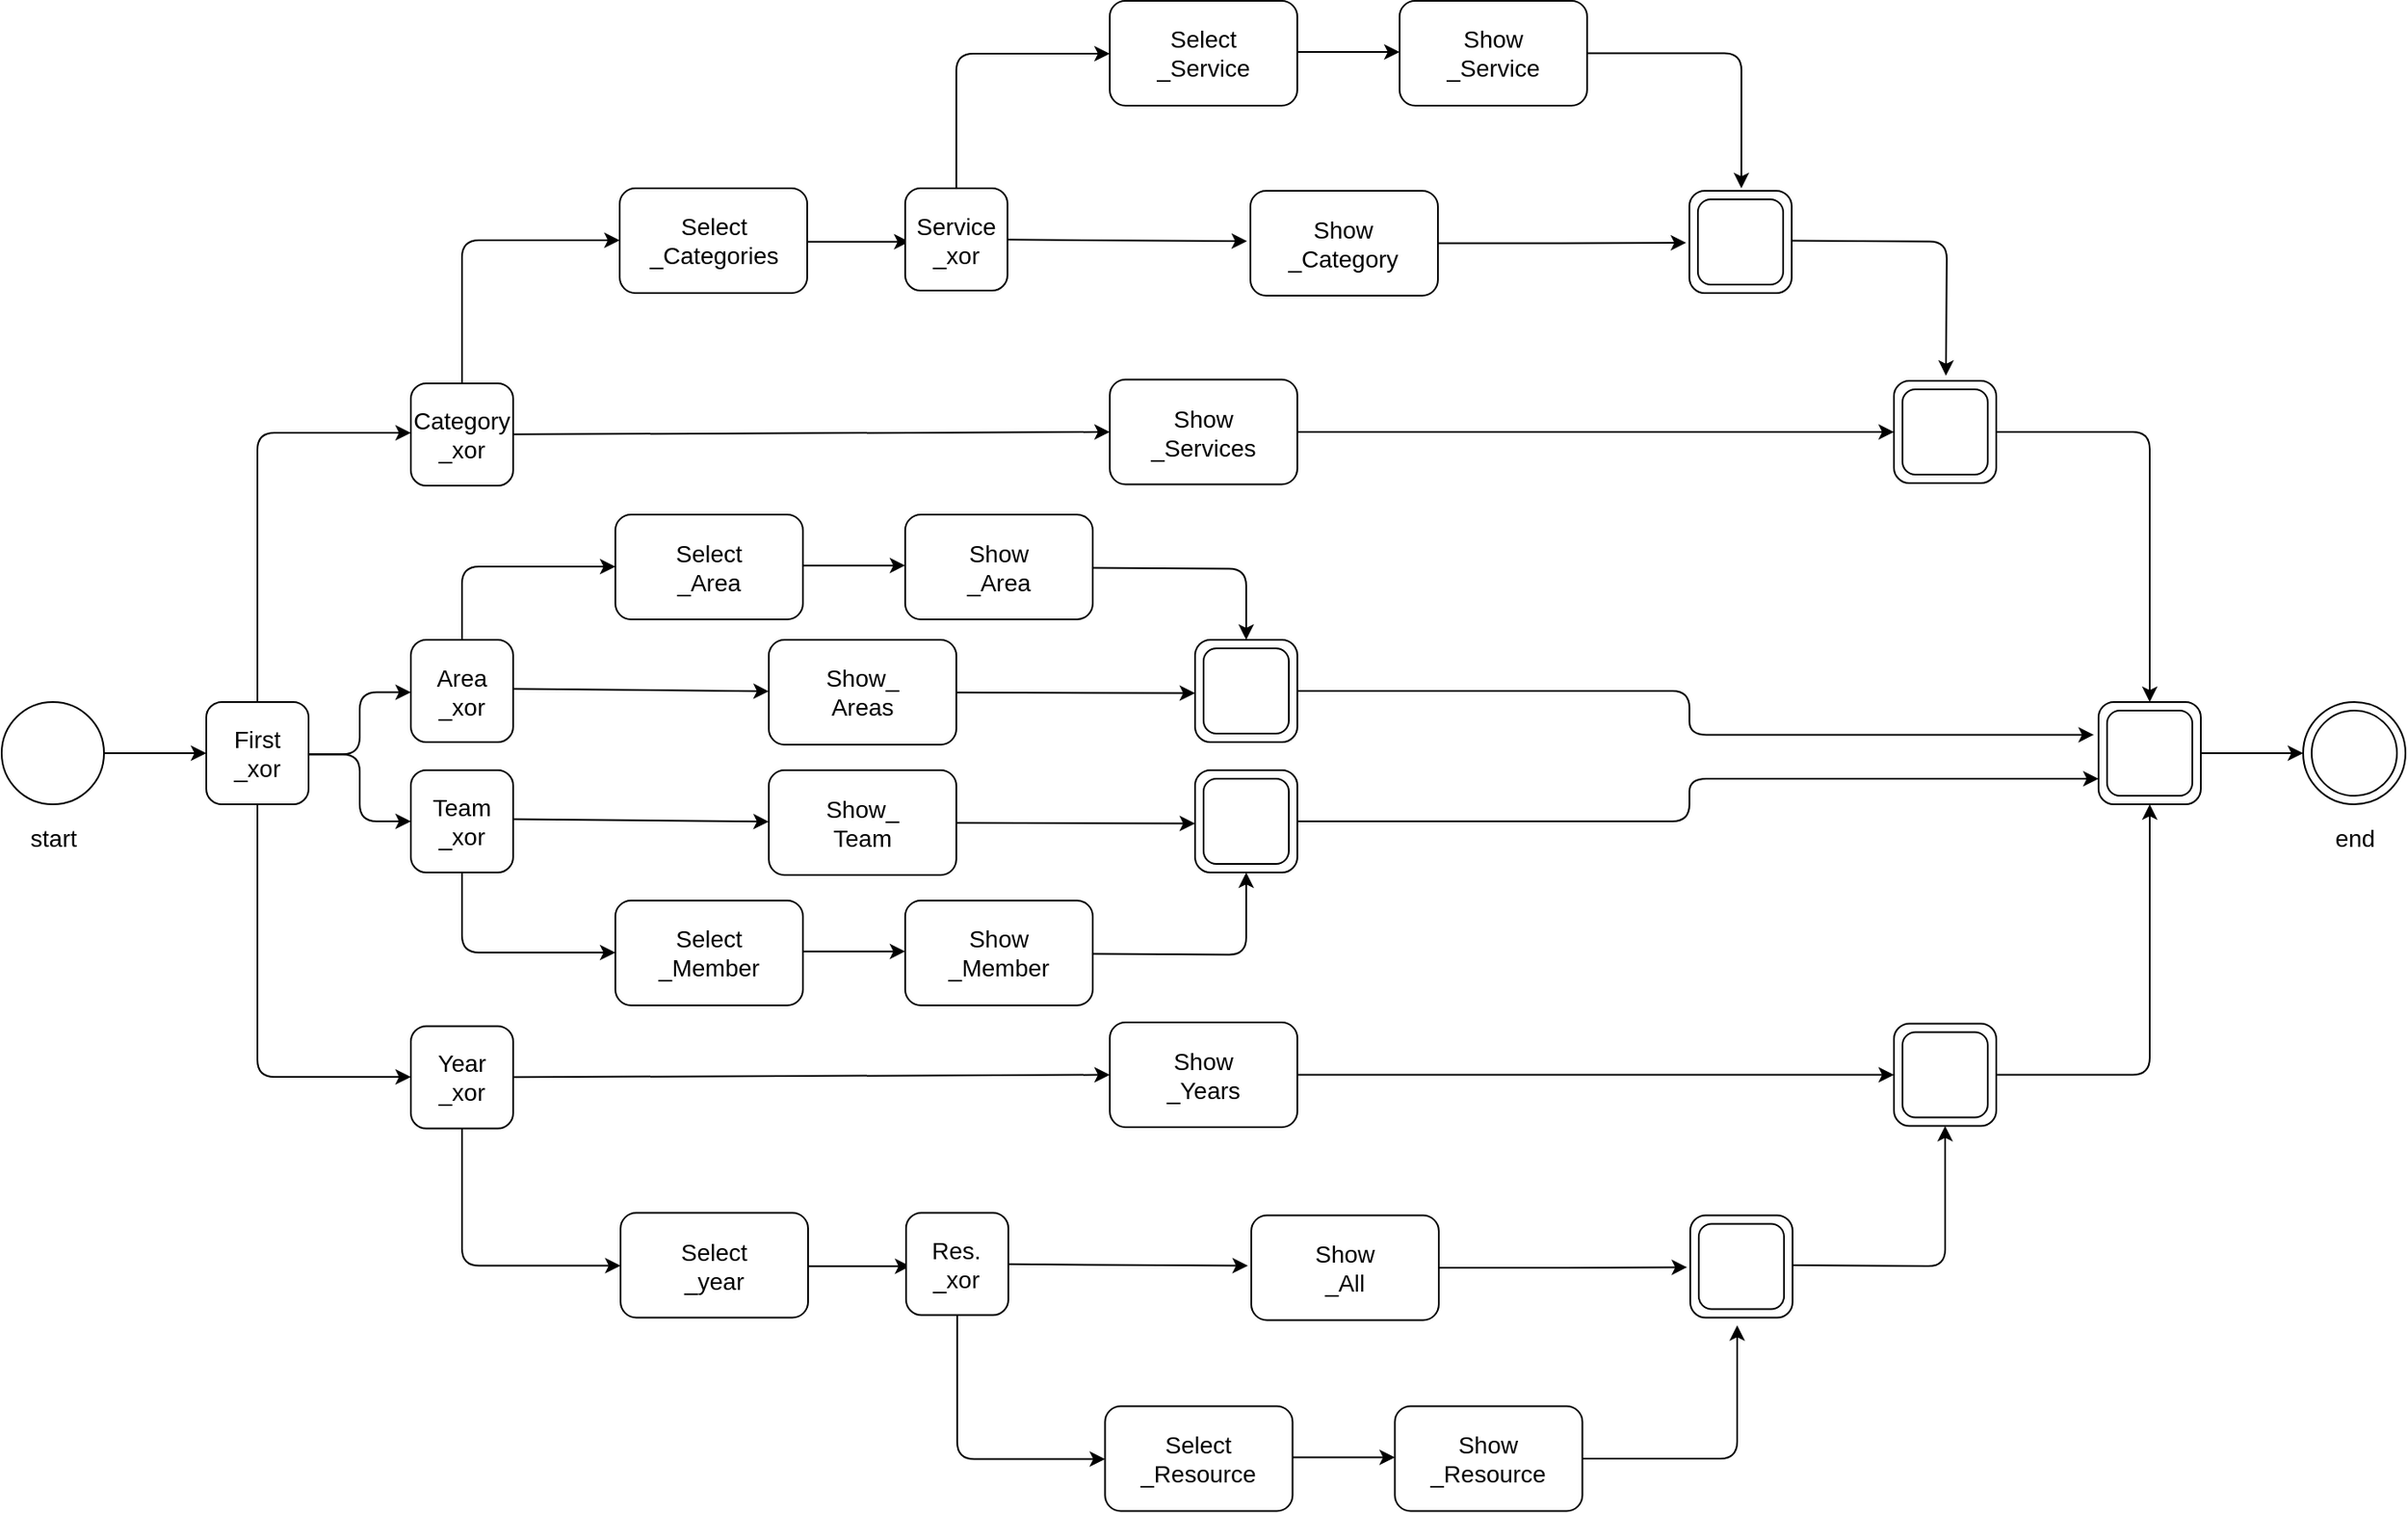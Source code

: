 <mxfile version="14.6.13" type="device"><diagram id="e-BvrgU7zncoKkRu1AB2" name="Page-1"><mxGraphModel dx="2212" dy="2813" grid="1" gridSize="10" guides="1" tooltips="1" connect="1" arrows="1" fold="1" page="1" pageScale="1" pageWidth="827" pageHeight="1169" math="0" shadow="0"><root><mxCell id="0"/><mxCell id="1" parent="0"/><mxCell id="Hn0nb4bmlXNEu8OrjTNt-47" value="" style="group;fontSize=14;" vertex="1" connectable="0" parent="1"><mxGeometry x="1079.97" y="-100" width="60" height="60" as="geometry"/></mxCell><mxCell id="Hn0nb4bmlXNEu8OrjTNt-48" value="" style="rounded=1;whiteSpace=wrap;html=1;" vertex="1" parent="Hn0nb4bmlXNEu8OrjTNt-47"><mxGeometry width="60" height="60" as="geometry"/></mxCell><mxCell id="Hn0nb4bmlXNEu8OrjTNt-49" value="" style="rounded=1;whiteSpace=wrap;html=1;" vertex="1" parent="Hn0nb4bmlXNEu8OrjTNt-47"><mxGeometry x="5" y="5" width="50" height="50" as="geometry"/></mxCell><mxCell id="Hn0nb4bmlXNEu8OrjTNt-4" style="edgeStyle=orthogonalEdgeStyle;rounded=0;orthogonalLoop=1;jettySize=auto;html=1;fontSize=14;" edge="1" parent="1" source="Hn0nb4bmlXNEu8OrjTNt-1" target="Hn0nb4bmlXNEu8OrjTNt-3"><mxGeometry relative="1" as="geometry"/></mxCell><mxCell id="Hn0nb4bmlXNEu8OrjTNt-1" value="" style="ellipse;whiteSpace=wrap;html=1;aspect=fixed;" vertex="1" parent="1"><mxGeometry x="90" y="200" width="60" height="60" as="geometry"/></mxCell><mxCell id="Hn0nb4bmlXNEu8OrjTNt-2" value="start" style="text;html=1;align=center;verticalAlign=middle;resizable=0;points=[];autosize=1;strokeColor=none;fontSize=14;" vertex="1" parent="1"><mxGeometry x="100" y="270" width="40" height="20" as="geometry"/></mxCell><mxCell id="Hn0nb4bmlXNEu8OrjTNt-17" style="endArrow=classic;html=1;fontFamily=Helvetica;fontSize=14;fontColor=#000000;align=center;strokeColor=#000000;edgeStyle=elbowEdgeStyle;elbow=vertical;entryX=0;entryY=0.5;entryDx=0;entryDy=0;" edge="1" parent="1"><mxGeometry relative="1" as="geometry"><mxPoint x="240" y="200" as="sourcePoint"/><mxPoint x="330.0" y="42.25" as="targetPoint"/><Array as="points"><mxPoint x="280" y="42"/><mxPoint x="240" y="90"/></Array></mxGeometry></mxCell><mxCell id="Hn0nb4bmlXNEu8OrjTNt-3" value="First&lt;br&gt;_xor" style="rounded=1;whiteSpace=wrap;html=1;fontSize=14;" vertex="1" parent="1"><mxGeometry x="210" y="200" width="60" height="60" as="geometry"/></mxCell><mxCell id="Hn0nb4bmlXNEu8OrjTNt-24" style="endArrow=classic;html=1;fontFamily=Helvetica;fontSize=14;fontColor=#000000;align=center;strokeColor=#000000;edgeStyle=elbowEdgeStyle;" edge="1" parent="1"><mxGeometry relative="1" as="geometry"><mxPoint x="270" y="230.61" as="sourcePoint"/><mxPoint x="330" y="194.25" as="targetPoint"/></mxGeometry></mxCell><mxCell id="Hn0nb4bmlXNEu8OrjTNt-25" value="Area&lt;br&gt;_xor" style="rounded=1;whiteSpace=wrap;html=1;fontSize=14;" vertex="1" parent="1"><mxGeometry x="330" y="163.5" width="60" height="60" as="geometry"/></mxCell><mxCell id="Hn0nb4bmlXNEu8OrjTNt-26" value="Select&lt;br&gt;_Area" style="rounded=1;whiteSpace=wrap;html=1;fontSize=14;" vertex="1" parent="1"><mxGeometry x="449.97" y="90" width="110" height="61.5" as="geometry"/></mxCell><mxCell id="Hn0nb4bmlXNEu8OrjTNt-28" style="endArrow=classic;html=1;fontFamily=Helvetica;fontSize=14;fontColor=#000000;align=center;strokeColor=#000000;edgeStyle=elbowEdgeStyle;elbow=vertical;entryX=0;entryY=0.5;entryDx=0;entryDy=0;exitX=0.5;exitY=0;exitDx=0;exitDy=0;" edge="1" parent="1" source="Hn0nb4bmlXNEu8OrjTNt-25" target="Hn0nb4bmlXNEu8OrjTNt-26"><mxGeometry relative="1" as="geometry"><mxPoint x="359.97" y="153.5" as="sourcePoint"/><mxPoint x="449.97" y="72.75" as="targetPoint"/><Array as="points"><mxPoint x="409.97" y="120.5"/><mxPoint x="409.97" y="144.5"/></Array></mxGeometry></mxCell><mxCell id="Hn0nb4bmlXNEu8OrjTNt-35" value="Select&lt;br&gt;_Categories" style="rounded=1;whiteSpace=wrap;html=1;fontSize=14;" vertex="1" parent="1"><mxGeometry x="452.5" y="-101.5" width="110" height="61.5" as="geometry"/></mxCell><mxCell id="Hn0nb4bmlXNEu8OrjTNt-37" style="edgeStyle=orthogonalEdgeStyle;rounded=0;orthogonalLoop=1;jettySize=auto;html=1;fontSize=14;" edge="1" parent="1"><mxGeometry relative="1" as="geometry"><mxPoint x="562.5" y="-70.14" as="sourcePoint"/><mxPoint x="622.5" y="-70.14" as="targetPoint"/></mxGeometry></mxCell><mxCell id="Hn0nb4bmlXNEu8OrjTNt-57" style="endArrow=classic;html=1;fontFamily=Helvetica;fontSize=14;fontColor=#000000;align=center;strokeColor=#000000;entryX=0;entryY=0.5;entryDx=0;entryDy=0;startArrow=none;" edge="1" parent="1" source="Hn0nb4bmlXNEu8OrjTNt-92" target="Hn0nb4bmlXNEu8OrjTNt-53"><mxGeometry relative="1" as="geometry"/></mxCell><mxCell id="Hn0nb4bmlXNEu8OrjTNt-38" value="Category&lt;br&gt;_xor" style="rounded=1;whiteSpace=wrap;html=1;fontSize=14;" vertex="1" parent="1"><mxGeometry x="330" y="13" width="60" height="60" as="geometry"/></mxCell><mxCell id="Hn0nb4bmlXNEu8OrjTNt-40" style="endArrow=classic;html=1;fontFamily=Helvetica;fontSize=14;fontColor=#000000;align=center;strokeColor=#000000;edgeStyle=elbowEdgeStyle;elbow=vertical;entryX=0;entryY=0.5;entryDx=0;entryDy=0;" edge="1" parent="1" target="Hn0nb4bmlXNEu8OrjTNt-35"><mxGeometry relative="1" as="geometry"><mxPoint x="360" y="13" as="sourcePoint"/><mxPoint x="440" y="-19" as="targetPoint"/><Array as="points"><mxPoint x="410" y="-71"/><mxPoint x="400" y="-19"/><mxPoint x="400" y="-46"/><mxPoint x="360" y="-97"/></Array></mxGeometry></mxCell><mxCell id="Hn0nb4bmlXNEu8OrjTNt-41" value="Select&lt;br&gt;_Service" style="rounded=1;whiteSpace=wrap;html=1;fontSize=14;" vertex="1" parent="1"><mxGeometry x="739.97" y="-211.5" width="110" height="61.5" as="geometry"/></mxCell><mxCell id="Hn0nb4bmlXNEu8OrjTNt-51" style="endArrow=classic;html=1;fontFamily=Helvetica;fontSize=14;fontColor=#000000;align=center;strokeColor=#000000;edgeStyle=orthogonalEdgeStyle;elbow=vertical;" edge="1" parent="1" source="Hn0nb4bmlXNEu8OrjTNt-42"><mxGeometry relative="1" as="geometry"><mxPoint x="1110.47" y="-101.5" as="targetPoint"/><Array as="points"><mxPoint x="1110.47" y="-180.5"/></Array></mxGeometry></mxCell><mxCell id="Hn0nb4bmlXNEu8OrjTNt-42" value="Show&lt;br&gt;_Service" style="rounded=1;whiteSpace=wrap;html=1;fontSize=14;" vertex="1" parent="1"><mxGeometry x="909.97" y="-211.5" width="110" height="61.5" as="geometry"/></mxCell><mxCell id="Hn0nb4bmlXNEu8OrjTNt-43" style="edgeStyle=orthogonalEdgeStyle;rounded=0;orthogonalLoop=1;jettySize=auto;html=1;fontSize=14;" edge="1" parent="1"><mxGeometry relative="1" as="geometry"><mxPoint x="849.97" y="-181.5" as="sourcePoint"/><mxPoint x="909.97" y="-181.5" as="targetPoint"/></mxGeometry></mxCell><mxCell id="Hn0nb4bmlXNEu8OrjTNt-45" style="endArrow=classic;html=1;fontFamily=Helvetica;fontSize=14;fontColor=#000000;align=center;strokeColor=#000000;edgeStyle=elbowEdgeStyle;elbow=vertical;entryX=0;entryY=0.5;entryDx=0;entryDy=0;exitX=0.5;exitY=0;exitDx=0;exitDy=0;" edge="1" parent="1" target="Hn0nb4bmlXNEu8OrjTNt-41" source="Hn0nb4bmlXNEu8OrjTNt-44"><mxGeometry relative="1" as="geometry"><mxPoint x="649.97" y="-148.5" as="sourcePoint"/><mxPoint x="729.97" y="-180.5" as="targetPoint"/><Array as="points"><mxPoint x="669.97" y="-180.5"/><mxPoint x="679.97" y="-180.5"/><mxPoint x="689.97" y="-180.5"/><mxPoint x="689.97" y="-207.5"/><mxPoint x="649.97" y="-258.5"/></Array></mxGeometry></mxCell><mxCell id="Hn0nb4bmlXNEu8OrjTNt-60" style="curved=1;endArrow=classic;html=1;fontFamily=Helvetica;fontSize=14;fontColor=#000000;align=center;strokeColor=#000000;entryX=-0.018;entryY=0.48;entryDx=0;entryDy=0;entryPerimeter=0;" edge="1" parent="1" source="Hn0nb4bmlXNEu8OrjTNt-44" target="Hn0nb4bmlXNEu8OrjTNt-94"><mxGeometry relative="1" as="geometry"/></mxCell><mxCell id="Hn0nb4bmlXNEu8OrjTNt-44" value="Service&lt;br&gt;_xor" style="rounded=1;whiteSpace=wrap;html=1;fontSize=14;" vertex="1" parent="1"><mxGeometry x="619.97" y="-101.5" width="60" height="60" as="geometry"/></mxCell><mxCell id="Hn0nb4bmlXNEu8OrjTNt-52" value="" style="group;fontSize=14;" vertex="1" connectable="0" parent="1"><mxGeometry x="1199.97" y="11.5" width="60" height="60" as="geometry"/></mxCell><mxCell id="Hn0nb4bmlXNEu8OrjTNt-53" value="" style="rounded=1;whiteSpace=wrap;html=1;" vertex="1" parent="Hn0nb4bmlXNEu8OrjTNt-52"><mxGeometry width="60" height="60" as="geometry"/></mxCell><mxCell id="Hn0nb4bmlXNEu8OrjTNt-54" value="" style="rounded=1;whiteSpace=wrap;html=1;" vertex="1" parent="Hn0nb4bmlXNEu8OrjTNt-52"><mxGeometry x="5" y="5" width="50" height="50" as="geometry"/></mxCell><mxCell id="Hn0nb4bmlXNEu8OrjTNt-56" style="endArrow=classic;html=1;fontFamily=Helvetica;fontSize=14;fontColor=#000000;align=center;strokeColor=#000000;edgeStyle=orthogonalEdgeStyle;elbow=vertical;" edge="1" parent="1"><mxGeometry relative="1" as="geometry"><mxPoint x="1139.97" y="-70.7" as="sourcePoint"/><mxPoint x="1230.47" y="8.5" as="targetPoint"/></mxGeometry></mxCell><mxCell id="Hn0nb4bmlXNEu8OrjTNt-61" value="Show&lt;br&gt;_Area" style="rounded=1;whiteSpace=wrap;html=1;fontSize=14;" vertex="1" parent="1"><mxGeometry x="619.97" y="90" width="110" height="61.5" as="geometry"/></mxCell><mxCell id="Hn0nb4bmlXNEu8OrjTNt-62" style="edgeStyle=orthogonalEdgeStyle;rounded=0;orthogonalLoop=1;jettySize=auto;html=1;fontSize=14;" edge="1" parent="1"><mxGeometry relative="1" as="geometry"><mxPoint x="559.97" y="119.86" as="sourcePoint"/><mxPoint x="619.97" y="119.86" as="targetPoint"/></mxGeometry></mxCell><mxCell id="Hn0nb4bmlXNEu8OrjTNt-63" value="" style="group;fontSize=14;" vertex="1" connectable="0" parent="1"><mxGeometry x="790" y="163.5" width="60" height="60" as="geometry"/></mxCell><mxCell id="Hn0nb4bmlXNEu8OrjTNt-64" value="" style="rounded=1;whiteSpace=wrap;html=1;" vertex="1" parent="Hn0nb4bmlXNEu8OrjTNt-63"><mxGeometry width="60" height="60" as="geometry"/></mxCell><mxCell id="Hn0nb4bmlXNEu8OrjTNt-65" value="" style="rounded=1;whiteSpace=wrap;html=1;" vertex="1" parent="Hn0nb4bmlXNEu8OrjTNt-63"><mxGeometry x="5" y="5" width="50" height="50" as="geometry"/></mxCell><mxCell id="Hn0nb4bmlXNEu8OrjTNt-66" style="endArrow=classic;html=1;fontFamily=Helvetica;fontSize=14;fontColor=#000000;align=center;strokeColor=#000000;edgeStyle=orthogonalEdgeStyle;elbow=vertical;entryX=0.5;entryY=0;entryDx=0;entryDy=0;" edge="1" parent="1" target="Hn0nb4bmlXNEu8OrjTNt-64"><mxGeometry relative="1" as="geometry"><mxPoint x="729.97" y="121.3" as="sourcePoint"/><mxPoint x="819.97" y="153.5" as="targetPoint"/></mxGeometry></mxCell><mxCell id="Hn0nb4bmlXNEu8OrjTNt-67" style="curved=1;endArrow=classic;html=1;fontFamily=Helvetica;fontSize=14;fontColor=#000000;align=center;strokeColor=#000000;startArrow=none;" edge="1" parent="1" source="Hn0nb4bmlXNEu8OrjTNt-102"><mxGeometry relative="1" as="geometry"><mxPoint x="390" y="192.196" as="sourcePoint"/><mxPoint x="790" y="194.804" as="targetPoint"/></mxGeometry></mxCell><mxCell id="Hn0nb4bmlXNEu8OrjTNt-92" value="Show&lt;br&gt;_Services" style="rounded=1;whiteSpace=wrap;html=1;fontSize=14;" vertex="1" parent="1"><mxGeometry x="740" y="10.75" width="110" height="61.5" as="geometry"/></mxCell><mxCell id="Hn0nb4bmlXNEu8OrjTNt-93" value="" style="endArrow=classic;html=1;fontFamily=Helvetica;fontSize=14;fontColor=#000000;align=center;strokeColor=#000000;entryX=0;entryY=0.5;entryDx=0;entryDy=0;endFill=1;" edge="1" parent="1" source="Hn0nb4bmlXNEu8OrjTNt-38" target="Hn0nb4bmlXNEu8OrjTNt-92"><mxGeometry relative="1" as="geometry"><mxPoint x="390" y="43.0" as="sourcePoint"/><mxPoint x="1370" y="43.0" as="targetPoint"/></mxGeometry></mxCell><mxCell id="Hn0nb4bmlXNEu8OrjTNt-101" style="edgeStyle=elbowEdgeStyle;rounded=0;orthogonalLoop=1;jettySize=auto;html=1;exitX=1;exitY=0.5;exitDx=0;exitDy=0;entryX=-0.031;entryY=0.508;entryDx=0;entryDy=0;entryPerimeter=0;fontSize=14;endArrow=classic;endFill=1;" edge="1" parent="1" source="Hn0nb4bmlXNEu8OrjTNt-94" target="Hn0nb4bmlXNEu8OrjTNt-48"><mxGeometry relative="1" as="geometry"/></mxCell><mxCell id="Hn0nb4bmlXNEu8OrjTNt-94" value="Show&lt;br&gt;_Category" style="rounded=1;whiteSpace=wrap;html=1;fontSize=14;" vertex="1" parent="1"><mxGeometry x="822.47" y="-100" width="110" height="61.5" as="geometry"/></mxCell><mxCell id="Hn0nb4bmlXNEu8OrjTNt-102" value="Show_&lt;br&gt;Areas" style="rounded=1;whiteSpace=wrap;html=1;fontSize=14;" vertex="1" parent="1"><mxGeometry x="539.97" y="163.5" width="110" height="61.5" as="geometry"/></mxCell><mxCell id="Hn0nb4bmlXNEu8OrjTNt-103" value="" style="curved=1;endArrow=classic;html=1;fontFamily=Helvetica;fontSize=14;fontColor=#000000;align=center;strokeColor=#000000;endFill=1;" edge="1" parent="1" target="Hn0nb4bmlXNEu8OrjTNt-102"><mxGeometry relative="1" as="geometry"><mxPoint x="390" y="192.196" as="sourcePoint"/><mxPoint x="790" y="194.804" as="targetPoint"/></mxGeometry></mxCell><mxCell id="Hn0nb4bmlXNEu8OrjTNt-106" value="Team&lt;br&gt;_xor" style="rounded=1;whiteSpace=wrap;html=1;fontSize=14;" vertex="1" parent="1"><mxGeometry x="330" y="240" width="60" height="60" as="geometry"/></mxCell><mxCell id="Hn0nb4bmlXNEu8OrjTNt-107" value="Select&lt;br&gt;_Member" style="rounded=1;whiteSpace=wrap;html=1;fontSize=14;" vertex="1" parent="1"><mxGeometry x="449.97" y="316.5" width="110" height="61.5" as="geometry"/></mxCell><mxCell id="Hn0nb4bmlXNEu8OrjTNt-108" style="endArrow=classic;html=1;fontFamily=Helvetica;fontSize=14;fontColor=#000000;align=center;strokeColor=#000000;edgeStyle=elbowEdgeStyle;elbow=vertical;entryX=0;entryY=0.5;entryDx=0;entryDy=0;exitX=0.5;exitY=1;exitDx=0;exitDy=0;" edge="1" parent="1" source="Hn0nb4bmlXNEu8OrjTNt-106" target="Hn0nb4bmlXNEu8OrjTNt-107"><mxGeometry relative="1" as="geometry"><mxPoint x="360" y="390" as="sourcePoint"/><mxPoint x="449.97" y="299.25" as="targetPoint"/><Array as="points"><mxPoint x="409.97" y="347"/><mxPoint x="409.97" y="371"/></Array></mxGeometry></mxCell><mxCell id="Hn0nb4bmlXNEu8OrjTNt-109" value="Show&lt;br&gt;_Member" style="rounded=1;whiteSpace=wrap;html=1;fontSize=14;" vertex="1" parent="1"><mxGeometry x="619.97" y="316.5" width="110" height="61.5" as="geometry"/></mxCell><mxCell id="Hn0nb4bmlXNEu8OrjTNt-110" style="edgeStyle=orthogonalEdgeStyle;rounded=0;orthogonalLoop=1;jettySize=auto;html=1;fontSize=14;" edge="1" parent="1"><mxGeometry relative="1" as="geometry"><mxPoint x="559.97" y="346.36" as="sourcePoint"/><mxPoint x="619.97" y="346.36" as="targetPoint"/></mxGeometry></mxCell><mxCell id="Hn0nb4bmlXNEu8OrjTNt-111" value="" style="group;fontSize=14;" vertex="1" connectable="0" parent="1"><mxGeometry x="790" y="240" width="60" height="60" as="geometry"/></mxCell><mxCell id="Hn0nb4bmlXNEu8OrjTNt-112" value="" style="rounded=1;whiteSpace=wrap;html=1;" vertex="1" parent="Hn0nb4bmlXNEu8OrjTNt-111"><mxGeometry width="60" height="60" as="geometry"/></mxCell><mxCell id="Hn0nb4bmlXNEu8OrjTNt-113" value="" style="rounded=1;whiteSpace=wrap;html=1;" vertex="1" parent="Hn0nb4bmlXNEu8OrjTNt-111"><mxGeometry x="5" y="5" width="50" height="50" as="geometry"/></mxCell><mxCell id="Hn0nb4bmlXNEu8OrjTNt-114" style="endArrow=classic;html=1;fontFamily=Helvetica;fontSize=14;fontColor=#000000;align=center;strokeColor=#000000;edgeStyle=orthogonalEdgeStyle;elbow=vertical;entryX=0.5;entryY=1;entryDx=0;entryDy=0;" edge="1" parent="1" target="Hn0nb4bmlXNEu8OrjTNt-112"><mxGeometry relative="1" as="geometry"><mxPoint x="729.97" y="347.8" as="sourcePoint"/><mxPoint x="820" y="390" as="targetPoint"/></mxGeometry></mxCell><mxCell id="Hn0nb4bmlXNEu8OrjTNt-115" style="curved=1;endArrow=classic;html=1;fontFamily=Helvetica;fontSize=14;fontColor=#000000;align=center;strokeColor=#000000;startArrow=none;" edge="1" parent="1" source="Hn0nb4bmlXNEu8OrjTNt-116"><mxGeometry relative="1" as="geometry"><mxPoint x="390" y="268.696" as="sourcePoint"/><mxPoint x="790" y="271.304" as="targetPoint"/></mxGeometry></mxCell><mxCell id="Hn0nb4bmlXNEu8OrjTNt-116" value="Show_&lt;br&gt;Team" style="rounded=1;whiteSpace=wrap;html=1;fontSize=14;" vertex="1" parent="1"><mxGeometry x="539.97" y="240" width="110" height="61.5" as="geometry"/></mxCell><mxCell id="Hn0nb4bmlXNEu8OrjTNt-117" value="" style="curved=1;endArrow=classic;html=1;fontFamily=Helvetica;fontSize=14;fontColor=#000000;align=center;strokeColor=#000000;endFill=1;" edge="1" parent="1" target="Hn0nb4bmlXNEu8OrjTNt-116"><mxGeometry relative="1" as="geometry"><mxPoint x="390.0" y="268.696" as="sourcePoint"/><mxPoint x="790" y="271.304" as="targetPoint"/></mxGeometry></mxCell><mxCell id="Hn0nb4bmlXNEu8OrjTNt-118" style="endArrow=classic;html=1;fontFamily=Helvetica;fontSize=14;fontColor=#000000;align=center;strokeColor=#000000;edgeStyle=elbowEdgeStyle;exitX=1.003;exitY=0.512;exitDx=0;exitDy=0;exitPerimeter=0;" edge="1" parent="1" source="Hn0nb4bmlXNEu8OrjTNt-3"><mxGeometry relative="1" as="geometry"><mxPoint x="270" y="238.36" as="sourcePoint"/><mxPoint x="330" y="270" as="targetPoint"/></mxGeometry></mxCell><mxCell id="Hn0nb4bmlXNEu8OrjTNt-119" style="endArrow=classic;html=1;fontFamily=Helvetica;fontSize=14;fontColor=#000000;align=center;strokeColor=#000000;edgeStyle=elbowEdgeStyle;elbow=vertical;entryX=0;entryY=0.5;entryDx=0;entryDy=0;exitX=0.5;exitY=1;exitDx=0;exitDy=0;" edge="1" parent="1" source="Hn0nb4bmlXNEu8OrjTNt-3"><mxGeometry relative="1" as="geometry"><mxPoint x="230" y="585" as="sourcePoint"/><mxPoint x="330" y="420" as="targetPoint"/><Array as="points"><mxPoint x="280" y="420"/><mxPoint x="230" y="475"/></Array></mxGeometry></mxCell><mxCell id="Hn0nb4bmlXNEu8OrjTNt-153" style="endArrow=classic;html=1;fontFamily=Helvetica;fontSize=14;fontColor=#000000;align=center;strokeColor=#000000;entryX=0;entryY=0.5;entryDx=0;entryDy=0;startArrow=none;" edge="1" parent="1" source="Hn0nb4bmlXNEu8OrjTNt-167" target="Hn0nb4bmlXNEu8OrjTNt-164"><mxGeometry relative="1" as="geometry"/></mxCell><mxCell id="Hn0nb4bmlXNEu8OrjTNt-154" value="Year&lt;br&gt;_xor" style="rounded=1;whiteSpace=wrap;html=1;fontSize=14;" vertex="1" parent="1"><mxGeometry x="330.01" y="390.25" width="60" height="60" as="geometry"/></mxCell><mxCell id="Hn0nb4bmlXNEu8OrjTNt-163" value="" style="group;fontSize=14;" vertex="1" connectable="0" parent="1"><mxGeometry x="1199.98" y="388.75" width="60" height="60" as="geometry"/></mxCell><mxCell id="Hn0nb4bmlXNEu8OrjTNt-164" value="" style="rounded=1;whiteSpace=wrap;html=1;" vertex="1" parent="Hn0nb4bmlXNEu8OrjTNt-163"><mxGeometry width="60" height="60" as="geometry"/></mxCell><mxCell id="Hn0nb4bmlXNEu8OrjTNt-165" value="" style="rounded=1;whiteSpace=wrap;html=1;" vertex="1" parent="Hn0nb4bmlXNEu8OrjTNt-163"><mxGeometry x="5" y="5" width="50" height="50" as="geometry"/></mxCell><mxCell id="Hn0nb4bmlXNEu8OrjTNt-167" value="Show&lt;br&gt;_Years" style="rounded=1;whiteSpace=wrap;html=1;fontSize=14;" vertex="1" parent="1"><mxGeometry x="740.01" y="388" width="110" height="61.5" as="geometry"/></mxCell><mxCell id="Hn0nb4bmlXNEu8OrjTNt-168" value="" style="endArrow=classic;html=1;fontFamily=Helvetica;fontSize=14;fontColor=#000000;align=center;strokeColor=#000000;entryX=0;entryY=0.5;entryDx=0;entryDy=0;endFill=1;" edge="1" parent="1" source="Hn0nb4bmlXNEu8OrjTNt-154" target="Hn0nb4bmlXNEu8OrjTNt-167"><mxGeometry relative="1" as="geometry"><mxPoint x="390.01" y="420.25" as="sourcePoint"/><mxPoint x="1370.01" y="420.25" as="targetPoint"/></mxGeometry></mxCell><mxCell id="Hn0nb4bmlXNEu8OrjTNt-171" value="" style="group;fontSize=14;" vertex="1" connectable="0" parent="1"><mxGeometry x="1080.48" y="501.25" width="60" height="60" as="geometry"/></mxCell><mxCell id="Hn0nb4bmlXNEu8OrjTNt-172" value="" style="rounded=1;whiteSpace=wrap;html=1;" vertex="1" parent="Hn0nb4bmlXNEu8OrjTNt-171"><mxGeometry width="60" height="60" as="geometry"/></mxCell><mxCell id="Hn0nb4bmlXNEu8OrjTNt-173" value="" style="rounded=1;whiteSpace=wrap;html=1;" vertex="1" parent="Hn0nb4bmlXNEu8OrjTNt-171"><mxGeometry x="5" y="5" width="50" height="50" as="geometry"/></mxCell><mxCell id="Hn0nb4bmlXNEu8OrjTNt-174" value="Select&lt;br&gt;_year" style="rounded=1;whiteSpace=wrap;html=1;fontSize=14;" vertex="1" parent="1"><mxGeometry x="453.01" y="499.75" width="110" height="61.5" as="geometry"/></mxCell><mxCell id="Hn0nb4bmlXNEu8OrjTNt-175" style="edgeStyle=orthogonalEdgeStyle;rounded=0;orthogonalLoop=1;jettySize=auto;html=1;fontSize=14;" edge="1" parent="1"><mxGeometry relative="1" as="geometry"><mxPoint x="563.01" y="531.11" as="sourcePoint"/><mxPoint x="623.01" y="531.11" as="targetPoint"/></mxGeometry></mxCell><mxCell id="Hn0nb4bmlXNEu8OrjTNt-176" style="curved=1;endArrow=classic;html=1;fontFamily=Helvetica;fontSize=14;fontColor=#000000;align=center;strokeColor=#000000;entryX=-0.018;entryY=0.48;entryDx=0;entryDy=0;entryPerimeter=0;" edge="1" parent="1" source="Hn0nb4bmlXNEu8OrjTNt-177" target="Hn0nb4bmlXNEu8OrjTNt-180"><mxGeometry relative="1" as="geometry"/></mxCell><mxCell id="Hn0nb4bmlXNEu8OrjTNt-177" value="Res.&lt;br&gt;_xor" style="rounded=1;whiteSpace=wrap;html=1;fontSize=14;" vertex="1" parent="1"><mxGeometry x="620.48" y="499.75" width="60" height="60" as="geometry"/></mxCell><mxCell id="Hn0nb4bmlXNEu8OrjTNt-178" style="endArrow=classic;html=1;fontFamily=Helvetica;fontSize=14;fontColor=#000000;align=center;strokeColor=#000000;edgeStyle=orthogonalEdgeStyle;elbow=vertical;entryX=0.5;entryY=1;entryDx=0;entryDy=0;" edge="1" parent="1" target="Hn0nb4bmlXNEu8OrjTNt-164"><mxGeometry relative="1" as="geometry"><mxPoint x="1140.48" y="530.55" as="sourcePoint"/><mxPoint x="1230.98" y="609.75" as="targetPoint"/></mxGeometry></mxCell><mxCell id="Hn0nb4bmlXNEu8OrjTNt-179" style="edgeStyle=elbowEdgeStyle;rounded=0;orthogonalLoop=1;jettySize=auto;html=1;exitX=1;exitY=0.5;exitDx=0;exitDy=0;entryX=-0.031;entryY=0.508;entryDx=0;entryDy=0;entryPerimeter=0;fontSize=14;endArrow=classic;endFill=1;" edge="1" parent="1" source="Hn0nb4bmlXNEu8OrjTNt-180" target="Hn0nb4bmlXNEu8OrjTNt-172"><mxGeometry relative="1" as="geometry"/></mxCell><mxCell id="Hn0nb4bmlXNEu8OrjTNt-180" value="Show&lt;br&gt;_All" style="rounded=1;whiteSpace=wrap;html=1;fontSize=14;" vertex="1" parent="1"><mxGeometry x="822.98" y="501.25" width="110" height="61.5" as="geometry"/></mxCell><mxCell id="Hn0nb4bmlXNEu8OrjTNt-183" style="endArrow=classic;html=1;fontFamily=Helvetica;fontSize=14;fontColor=#000000;align=center;strokeColor=#000000;edgeStyle=elbowEdgeStyle;elbow=vertical;entryX=0;entryY=0.5;entryDx=0;entryDy=0;exitX=0.5;exitY=1;exitDx=0;exitDy=0;" edge="1" parent="1" source="Hn0nb4bmlXNEu8OrjTNt-154" target="Hn0nb4bmlXNEu8OrjTNt-174"><mxGeometry relative="1" as="geometry"><mxPoint x="357.01" y="619.75" as="sourcePoint"/><mxPoint x="449.51" y="536" as="targetPoint"/><Array as="points"><mxPoint x="400.01" y="530.75"/><mxPoint x="397.01" y="587.75"/><mxPoint x="397.01" y="560.75"/><mxPoint x="357.01" y="509.75"/></Array></mxGeometry></mxCell><mxCell id="Hn0nb4bmlXNEu8OrjTNt-184" value="Select&lt;br&gt;_Resource" style="rounded=1;whiteSpace=wrap;html=1;fontSize=14;" vertex="1" parent="1"><mxGeometry x="737.21" y="613.25" width="110" height="61.5" as="geometry"/></mxCell><mxCell id="Hn0nb4bmlXNEu8OrjTNt-185" style="endArrow=classic;html=1;fontFamily=Helvetica;fontSize=14;fontColor=#000000;align=center;strokeColor=#000000;edgeStyle=orthogonalEdgeStyle;elbow=vertical;" edge="1" parent="1" source="Hn0nb4bmlXNEu8OrjTNt-186"><mxGeometry relative="1" as="geometry"><mxPoint x="1108.01" y="565.75" as="targetPoint"/><Array as="points"><mxPoint x="1107.71" y="644.25"/></Array></mxGeometry></mxCell><mxCell id="Hn0nb4bmlXNEu8OrjTNt-186" value="Show&lt;br&gt;_Resource" style="rounded=1;whiteSpace=wrap;html=1;fontSize=14;" vertex="1" parent="1"><mxGeometry x="907.21" y="613.25" width="110" height="61.5" as="geometry"/></mxCell><mxCell id="Hn0nb4bmlXNEu8OrjTNt-187" style="edgeStyle=orthogonalEdgeStyle;rounded=0;orthogonalLoop=1;jettySize=auto;html=1;fontSize=14;" edge="1" parent="1"><mxGeometry relative="1" as="geometry"><mxPoint x="847.21" y="643.25" as="sourcePoint"/><mxPoint x="907.21" y="643.25" as="targetPoint"/></mxGeometry></mxCell><mxCell id="Hn0nb4bmlXNEu8OrjTNt-188" style="endArrow=classic;html=1;fontFamily=Helvetica;fontSize=14;fontColor=#000000;align=center;strokeColor=#000000;edgeStyle=elbowEdgeStyle;elbow=vertical;entryX=0;entryY=0.5;entryDx=0;entryDy=0;exitX=0.5;exitY=1;exitDx=0;exitDy=0;" edge="1" parent="1" target="Hn0nb4bmlXNEu8OrjTNt-184" source="Hn0nb4bmlXNEu8OrjTNt-177"><mxGeometry relative="1" as="geometry"><mxPoint x="647.21" y="723.25" as="sourcePoint"/><mxPoint x="727.21" y="644.25" as="targetPoint"/><Array as="points"><mxPoint x="667.21" y="644.25"/><mxPoint x="677.21" y="644.25"/><mxPoint x="687.21" y="644.25"/><mxPoint x="687.21" y="617.25"/><mxPoint x="647.21" y="566.25"/></Array></mxGeometry></mxCell><mxCell id="Hn0nb4bmlXNEu8OrjTNt-190" value="" style="group;fontSize=14;" vertex="1" connectable="0" parent="1"><mxGeometry x="1319.98" y="200" width="60" height="60" as="geometry"/></mxCell><mxCell id="Hn0nb4bmlXNEu8OrjTNt-191" value="" style="rounded=1;whiteSpace=wrap;html=1;" vertex="1" parent="Hn0nb4bmlXNEu8OrjTNt-190"><mxGeometry width="60" height="60" as="geometry"/></mxCell><mxCell id="Hn0nb4bmlXNEu8OrjTNt-192" value="" style="rounded=1;whiteSpace=wrap;html=1;" vertex="1" parent="Hn0nb4bmlXNEu8OrjTNt-190"><mxGeometry x="5" y="5" width="50" height="50" as="geometry"/></mxCell><mxCell id="Hn0nb4bmlXNEu8OrjTNt-195" style="endArrow=classic;html=1;fontFamily=Helvetica;fontSize=14;fontColor=#000000;align=center;endFill=1;strokeColor=#000000;edgeStyle=elbowEdgeStyle;" edge="1" parent="1" source="Hn0nb4bmlXNEu8OrjTNt-53" target="Hn0nb4bmlXNEu8OrjTNt-191"><mxGeometry relative="1" as="geometry"><mxPoint x="1340" y="180" as="targetPoint"/><Array as="points"><mxPoint x="1350" y="140"/></Array></mxGeometry></mxCell><mxCell id="Hn0nb4bmlXNEu8OrjTNt-197" style="endArrow=classic;html=1;fontFamily=Helvetica;fontSize=14;fontColor=#000000;align=center;endFill=1;strokeColor=#000000;edgeStyle=elbowEdgeStyle;exitX=1;exitY=0.5;exitDx=0;exitDy=0;entryX=0.5;entryY=1;entryDx=0;entryDy=0;" edge="1" parent="1" source="Hn0nb4bmlXNEu8OrjTNt-164" target="Hn0nb4bmlXNEu8OrjTNt-191"><mxGeometry relative="1" as="geometry"><mxPoint x="1350.01" y="418.5" as="targetPoint"/><mxPoint x="1259.98" y="260" as="sourcePoint"/><Array as="points"><mxPoint x="1350.01" y="358.5"/></Array></mxGeometry></mxCell><mxCell id="Hn0nb4bmlXNEu8OrjTNt-198" style="endArrow=classic;html=1;fontFamily=Helvetica;fontSize=14;fontColor=#000000;align=center;endFill=1;strokeColor=#000000;edgeStyle=elbowEdgeStyle;exitX=1;exitY=0.5;exitDx=0;exitDy=0;entryX=-0.046;entryY=0.32;entryDx=0;entryDy=0;entryPerimeter=0;" edge="1" parent="1" source="Hn0nb4bmlXNEu8OrjTNt-64" target="Hn0nb4bmlXNEu8OrjTNt-191"><mxGeometry relative="1" as="geometry"><mxPoint x="1360" y="210" as="targetPoint"/><mxPoint x="1269.97" y="51.5" as="sourcePoint"/><Array as="points"><mxPoint x="1080" y="220"/></Array></mxGeometry></mxCell><mxCell id="Hn0nb4bmlXNEu8OrjTNt-199" style="endArrow=classic;html=1;fontFamily=Helvetica;fontSize=14;fontColor=#000000;align=center;endFill=1;strokeColor=#000000;edgeStyle=elbowEdgeStyle;entryX=0;entryY=0.75;entryDx=0;entryDy=0;" edge="1" parent="1" target="Hn0nb4bmlXNEu8OrjTNt-191"><mxGeometry relative="1" as="geometry"><mxPoint x="1319.99" y="290" as="targetPoint"/><mxPoint x="850" y="270" as="sourcePoint"/><Array as="points"><mxPoint x="1080" y="245"/><mxPoint x="1080.01" y="259.98"/></Array></mxGeometry></mxCell><mxCell id="Hn0nb4bmlXNEu8OrjTNt-203" value="" style="group;fontSize=14;" vertex="1" connectable="0" parent="1"><mxGeometry x="1440" y="200" width="60" height="60" as="geometry"/></mxCell><mxCell id="Hn0nb4bmlXNEu8OrjTNt-204" value="" style="ellipse;whiteSpace=wrap;html=1;aspect=fixed;" vertex="1" parent="Hn0nb4bmlXNEu8OrjTNt-203"><mxGeometry width="60" height="60" as="geometry"/></mxCell><mxCell id="Hn0nb4bmlXNEu8OrjTNt-205" value="" style="ellipse;whiteSpace=wrap;html=1;aspect=fixed;" vertex="1" parent="Hn0nb4bmlXNEu8OrjTNt-203"><mxGeometry x="5" y="5" width="50" height="50" as="geometry"/></mxCell><mxCell id="Hn0nb4bmlXNEu8OrjTNt-206" style="edgeStyle=elbowEdgeStyle;rounded=0;orthogonalLoop=1;jettySize=auto;html=1;entryX=0;entryY=0.5;entryDx=0;entryDy=0;fontSize=14;endArrow=classic;endFill=1;" edge="1" parent="1" source="Hn0nb4bmlXNEu8OrjTNt-191" target="Hn0nb4bmlXNEu8OrjTNt-204"><mxGeometry relative="1" as="geometry"/></mxCell><mxCell id="Hn0nb4bmlXNEu8OrjTNt-207" value="end" style="text;html=1;align=center;verticalAlign=middle;resizable=0;points=[];autosize=1;strokeColor=none;fontSize=14;" vertex="1" parent="1"><mxGeometry x="1450" y="270" width="40" height="20" as="geometry"/></mxCell></root></mxGraphModel></diagram></mxfile>
